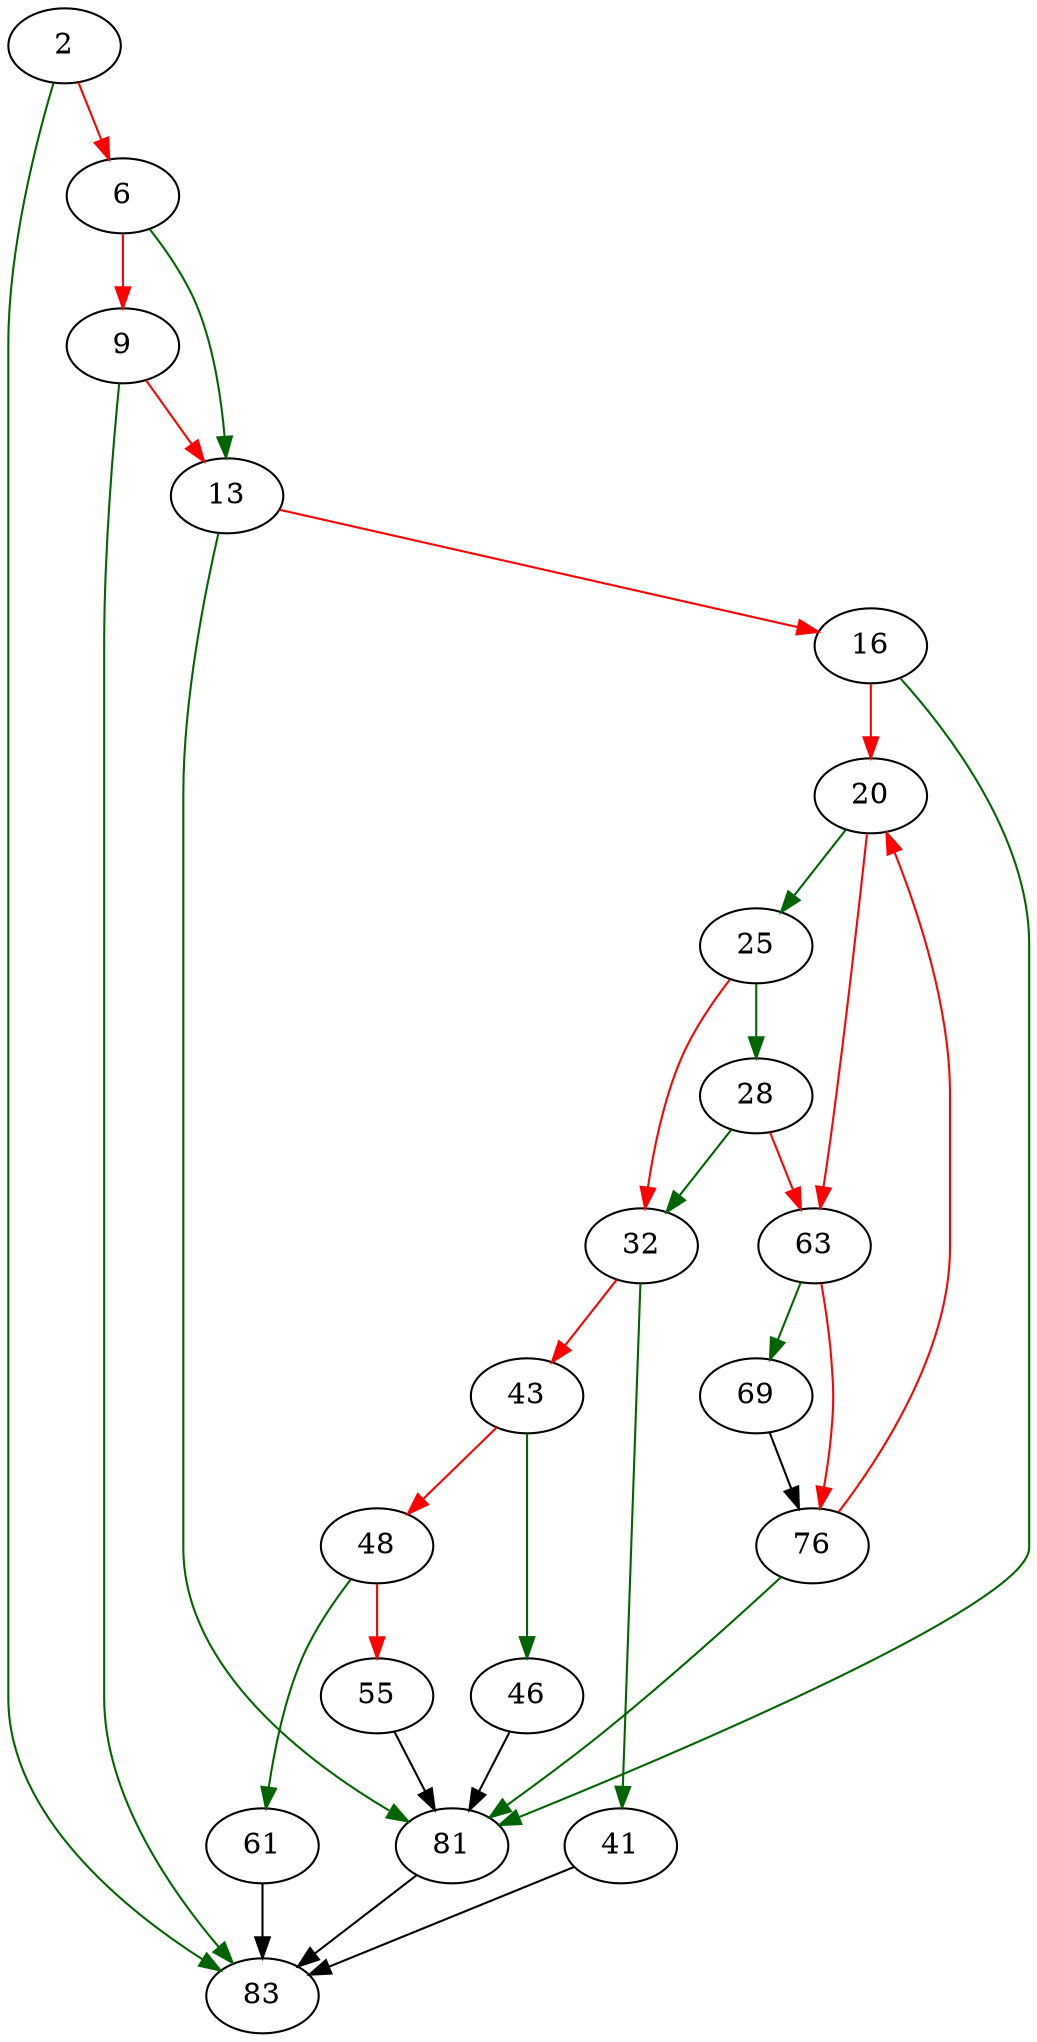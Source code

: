 strict digraph "save_abbr" {
	// Node definitions.
	2 [entry=true];
	83;
	6;
	13;
	9;
	81;
	16;
	20;
	25;
	63;
	28;
	32;
	41;
	43;
	46;
	48;
	61;
	55;
	69;
	76;

	// Edge definitions.
	2 -> 83 [
		color=darkgreen
		cond=true
	];
	2 -> 6 [
		color=red
		cond=false
	];
	6 -> 13 [
		color=darkgreen
		cond=true
	];
	6 -> 9 [
		color=red
		cond=false
	];
	13 -> 81 [
		color=darkgreen
		cond=true
	];
	13 -> 16 [
		color=red
		cond=false
	];
	9 -> 83 [
		color=darkgreen
		cond=true
	];
	9 -> 13 [
		color=red
		cond=false
	];
	81 -> 83;
	16 -> 81 [
		color=darkgreen
		cond=true
	];
	16 -> 20 [
		color=red
		cond=false
	];
	20 -> 25 [
		color=darkgreen
		cond=true
	];
	20 -> 63 [
		color=red
		cond=false
	];
	25 -> 28 [
		color=darkgreen
		cond=true
	];
	25 -> 32 [
		color=red
		cond=false
	];
	63 -> 69 [
		color=darkgreen
		cond=true
	];
	63 -> 76 [
		color=red
		cond=false
	];
	28 -> 63 [
		color=red
		cond=false
	];
	28 -> 32 [
		color=darkgreen
		cond=true
	];
	32 -> 41 [
		color=darkgreen
		cond=true
	];
	32 -> 43 [
		color=red
		cond=false
	];
	41 -> 83;
	43 -> 46 [
		color=darkgreen
		cond=true
	];
	43 -> 48 [
		color=red
		cond=false
	];
	46 -> 81;
	48 -> 61 [
		color=darkgreen
		cond=true
	];
	48 -> 55 [
		color=red
		cond=false
	];
	61 -> 83;
	55 -> 81;
	69 -> 76;
	76 -> 81 [
		color=darkgreen
		cond=true
	];
	76 -> 20 [
		color=red
		cond=false
	];
}